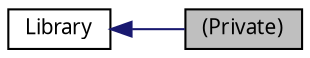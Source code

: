 digraph structs
{
  edge [fontname="FreeSans.ttf",fontsize=8,labelfontname="FreeSans.ttf",labelfontsize=8];
  node [fontname="FreeSans.ttf",fontsize=10,shape=record];
rankdir=LR;
  Node0 [label="(Private)",height=0.2,width=0.4,color="black", fillcolor="grey75", style="filled" fontcolor="black"];
  Node1 [label="Library",height=0.2,width=0.4,color="black", fillcolor="white", style="filled",URL="$group__Library.html"];
  Node1->Node0 [shape=plaintext, color="midnightblue", dir="back", style="solid"];
}
